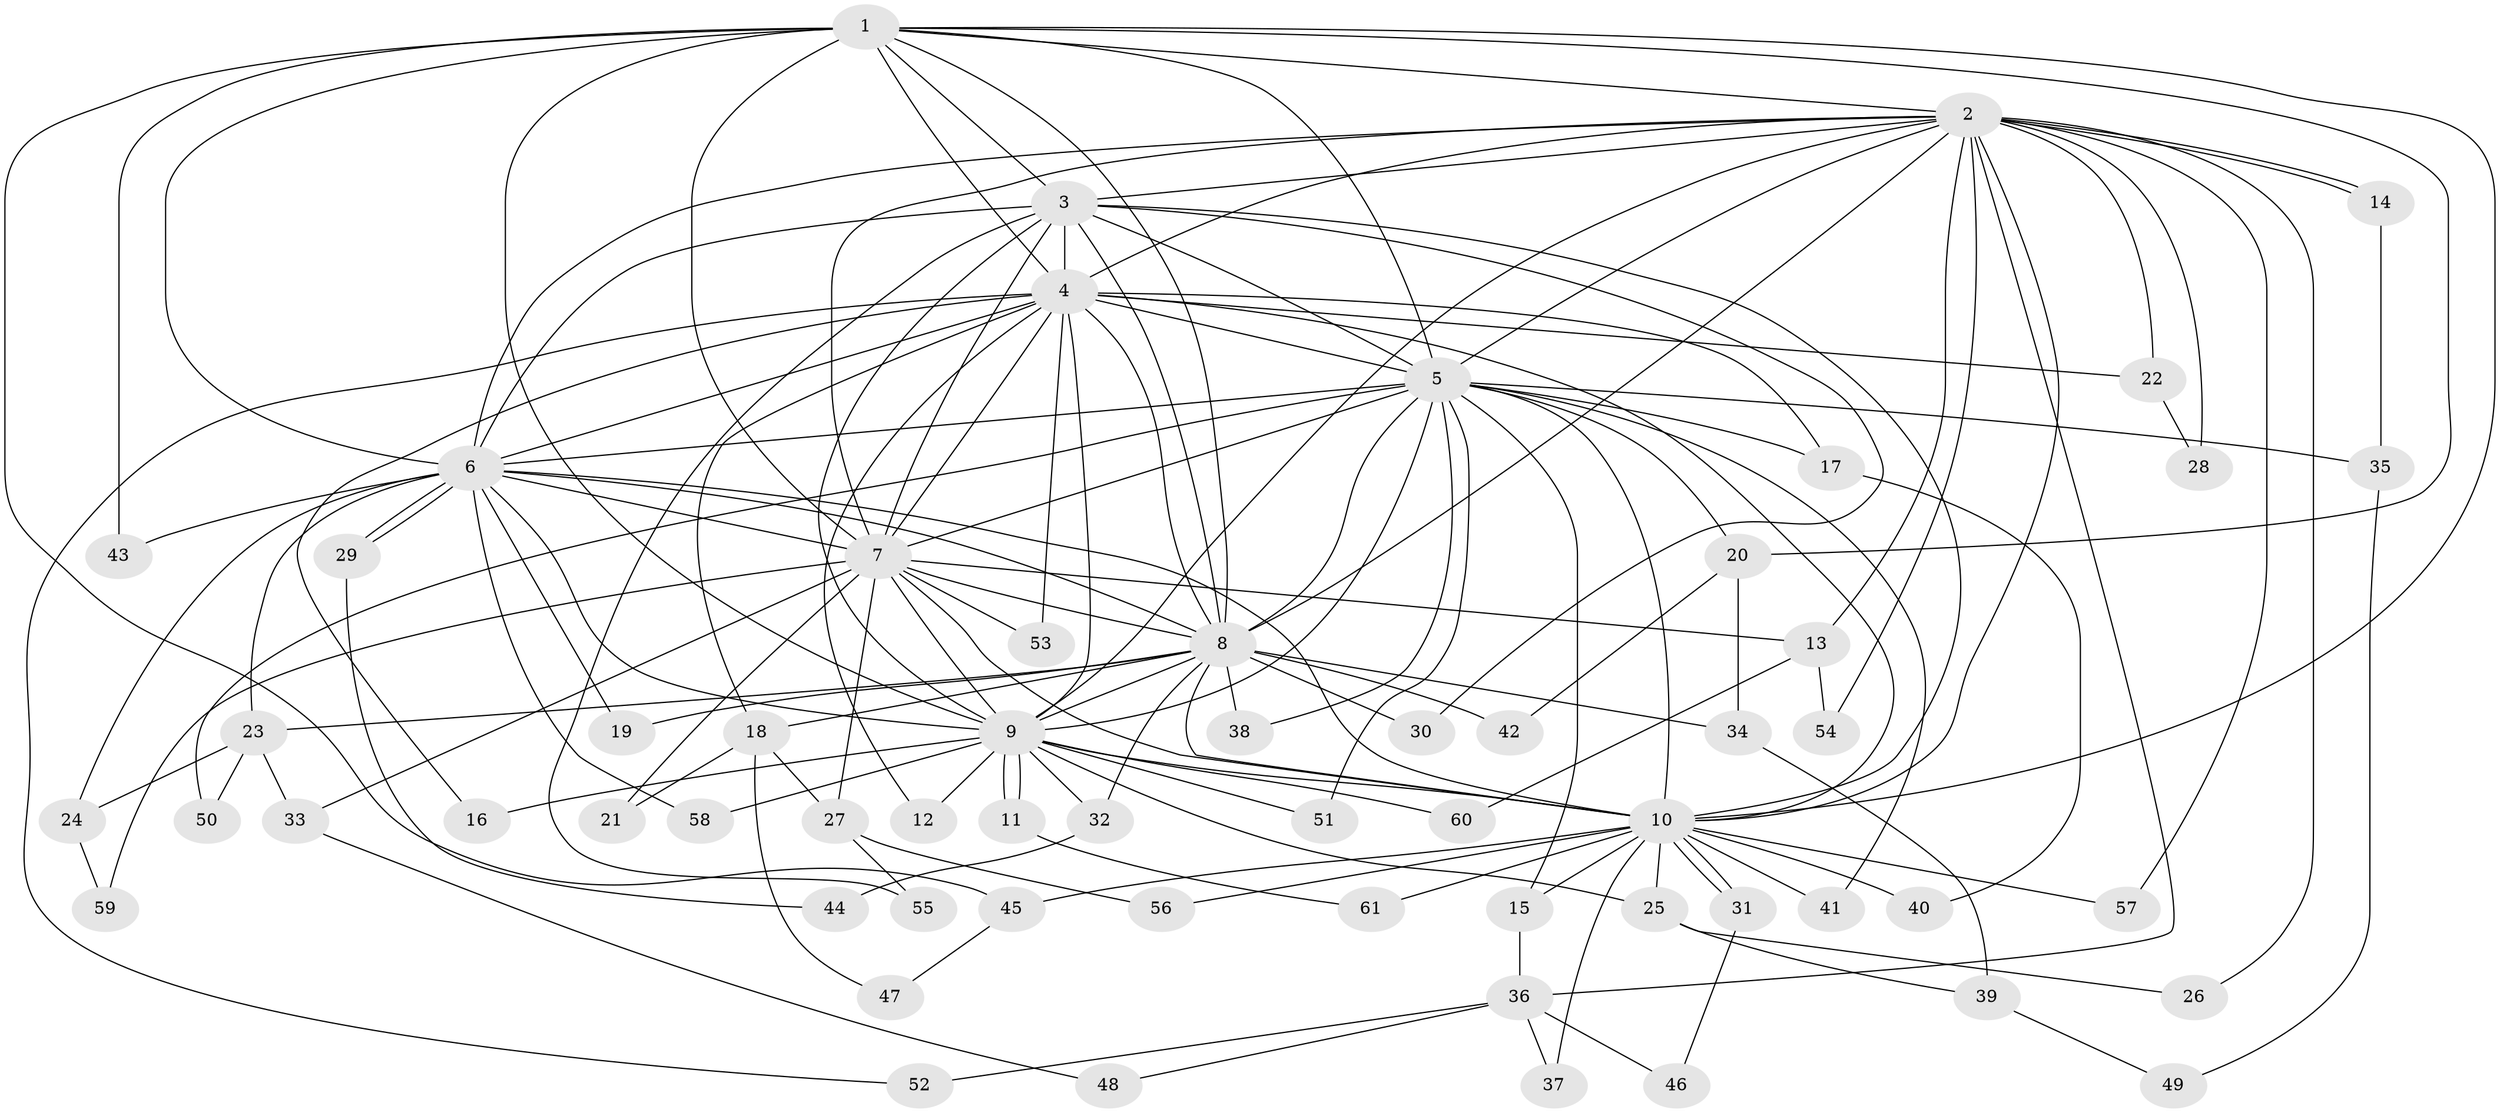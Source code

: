 // coarse degree distribution, {8: 0.023809523809523808, 22: 0.023809523809523808, 14: 0.07142857142857142, 11: 0.023809523809523808, 15: 0.023809523809523808, 18: 0.023809523809523808, 2: 0.4523809523809524, 3: 0.21428571428571427, 5: 0.023809523809523808, 4: 0.07142857142857142, 6: 0.047619047619047616}
// Generated by graph-tools (version 1.1) at 2025/23/03/03/25 07:23:48]
// undirected, 61 vertices, 147 edges
graph export_dot {
graph [start="1"]
  node [color=gray90,style=filled];
  1;
  2;
  3;
  4;
  5;
  6;
  7;
  8;
  9;
  10;
  11;
  12;
  13;
  14;
  15;
  16;
  17;
  18;
  19;
  20;
  21;
  22;
  23;
  24;
  25;
  26;
  27;
  28;
  29;
  30;
  31;
  32;
  33;
  34;
  35;
  36;
  37;
  38;
  39;
  40;
  41;
  42;
  43;
  44;
  45;
  46;
  47;
  48;
  49;
  50;
  51;
  52;
  53;
  54;
  55;
  56;
  57;
  58;
  59;
  60;
  61;
  1 -- 2;
  1 -- 3;
  1 -- 4;
  1 -- 5;
  1 -- 6;
  1 -- 7;
  1 -- 8;
  1 -- 9;
  1 -- 10;
  1 -- 20;
  1 -- 43;
  1 -- 45;
  2 -- 3;
  2 -- 4;
  2 -- 5;
  2 -- 6;
  2 -- 7;
  2 -- 8;
  2 -- 9;
  2 -- 10;
  2 -- 13;
  2 -- 14;
  2 -- 14;
  2 -- 22;
  2 -- 26;
  2 -- 28;
  2 -- 36;
  2 -- 54;
  2 -- 57;
  3 -- 4;
  3 -- 5;
  3 -- 6;
  3 -- 7;
  3 -- 8;
  3 -- 9;
  3 -- 10;
  3 -- 30;
  3 -- 55;
  4 -- 5;
  4 -- 6;
  4 -- 7;
  4 -- 8;
  4 -- 9;
  4 -- 10;
  4 -- 12;
  4 -- 16;
  4 -- 17;
  4 -- 18;
  4 -- 22;
  4 -- 52;
  4 -- 53;
  5 -- 6;
  5 -- 7;
  5 -- 8;
  5 -- 9;
  5 -- 10;
  5 -- 15;
  5 -- 17;
  5 -- 20;
  5 -- 35;
  5 -- 38;
  5 -- 41;
  5 -- 50;
  5 -- 51;
  6 -- 7;
  6 -- 8;
  6 -- 9;
  6 -- 10;
  6 -- 19;
  6 -- 23;
  6 -- 24;
  6 -- 29;
  6 -- 29;
  6 -- 43;
  6 -- 58;
  7 -- 8;
  7 -- 9;
  7 -- 10;
  7 -- 13;
  7 -- 21;
  7 -- 27;
  7 -- 33;
  7 -- 53;
  7 -- 59;
  8 -- 9;
  8 -- 10;
  8 -- 18;
  8 -- 19;
  8 -- 23;
  8 -- 30;
  8 -- 32;
  8 -- 34;
  8 -- 38;
  8 -- 42;
  9 -- 10;
  9 -- 11;
  9 -- 11;
  9 -- 12;
  9 -- 16;
  9 -- 25;
  9 -- 32;
  9 -- 51;
  9 -- 58;
  9 -- 60;
  10 -- 15;
  10 -- 25;
  10 -- 31;
  10 -- 31;
  10 -- 37;
  10 -- 40;
  10 -- 41;
  10 -- 45;
  10 -- 56;
  10 -- 57;
  10 -- 61;
  11 -- 61;
  13 -- 54;
  13 -- 60;
  14 -- 35;
  15 -- 36;
  17 -- 40;
  18 -- 21;
  18 -- 27;
  18 -- 47;
  20 -- 34;
  20 -- 42;
  22 -- 28;
  23 -- 24;
  23 -- 33;
  23 -- 50;
  24 -- 59;
  25 -- 26;
  25 -- 39;
  27 -- 55;
  27 -- 56;
  29 -- 44;
  31 -- 46;
  32 -- 44;
  33 -- 48;
  34 -- 39;
  35 -- 49;
  36 -- 37;
  36 -- 46;
  36 -- 48;
  36 -- 52;
  39 -- 49;
  45 -- 47;
}
